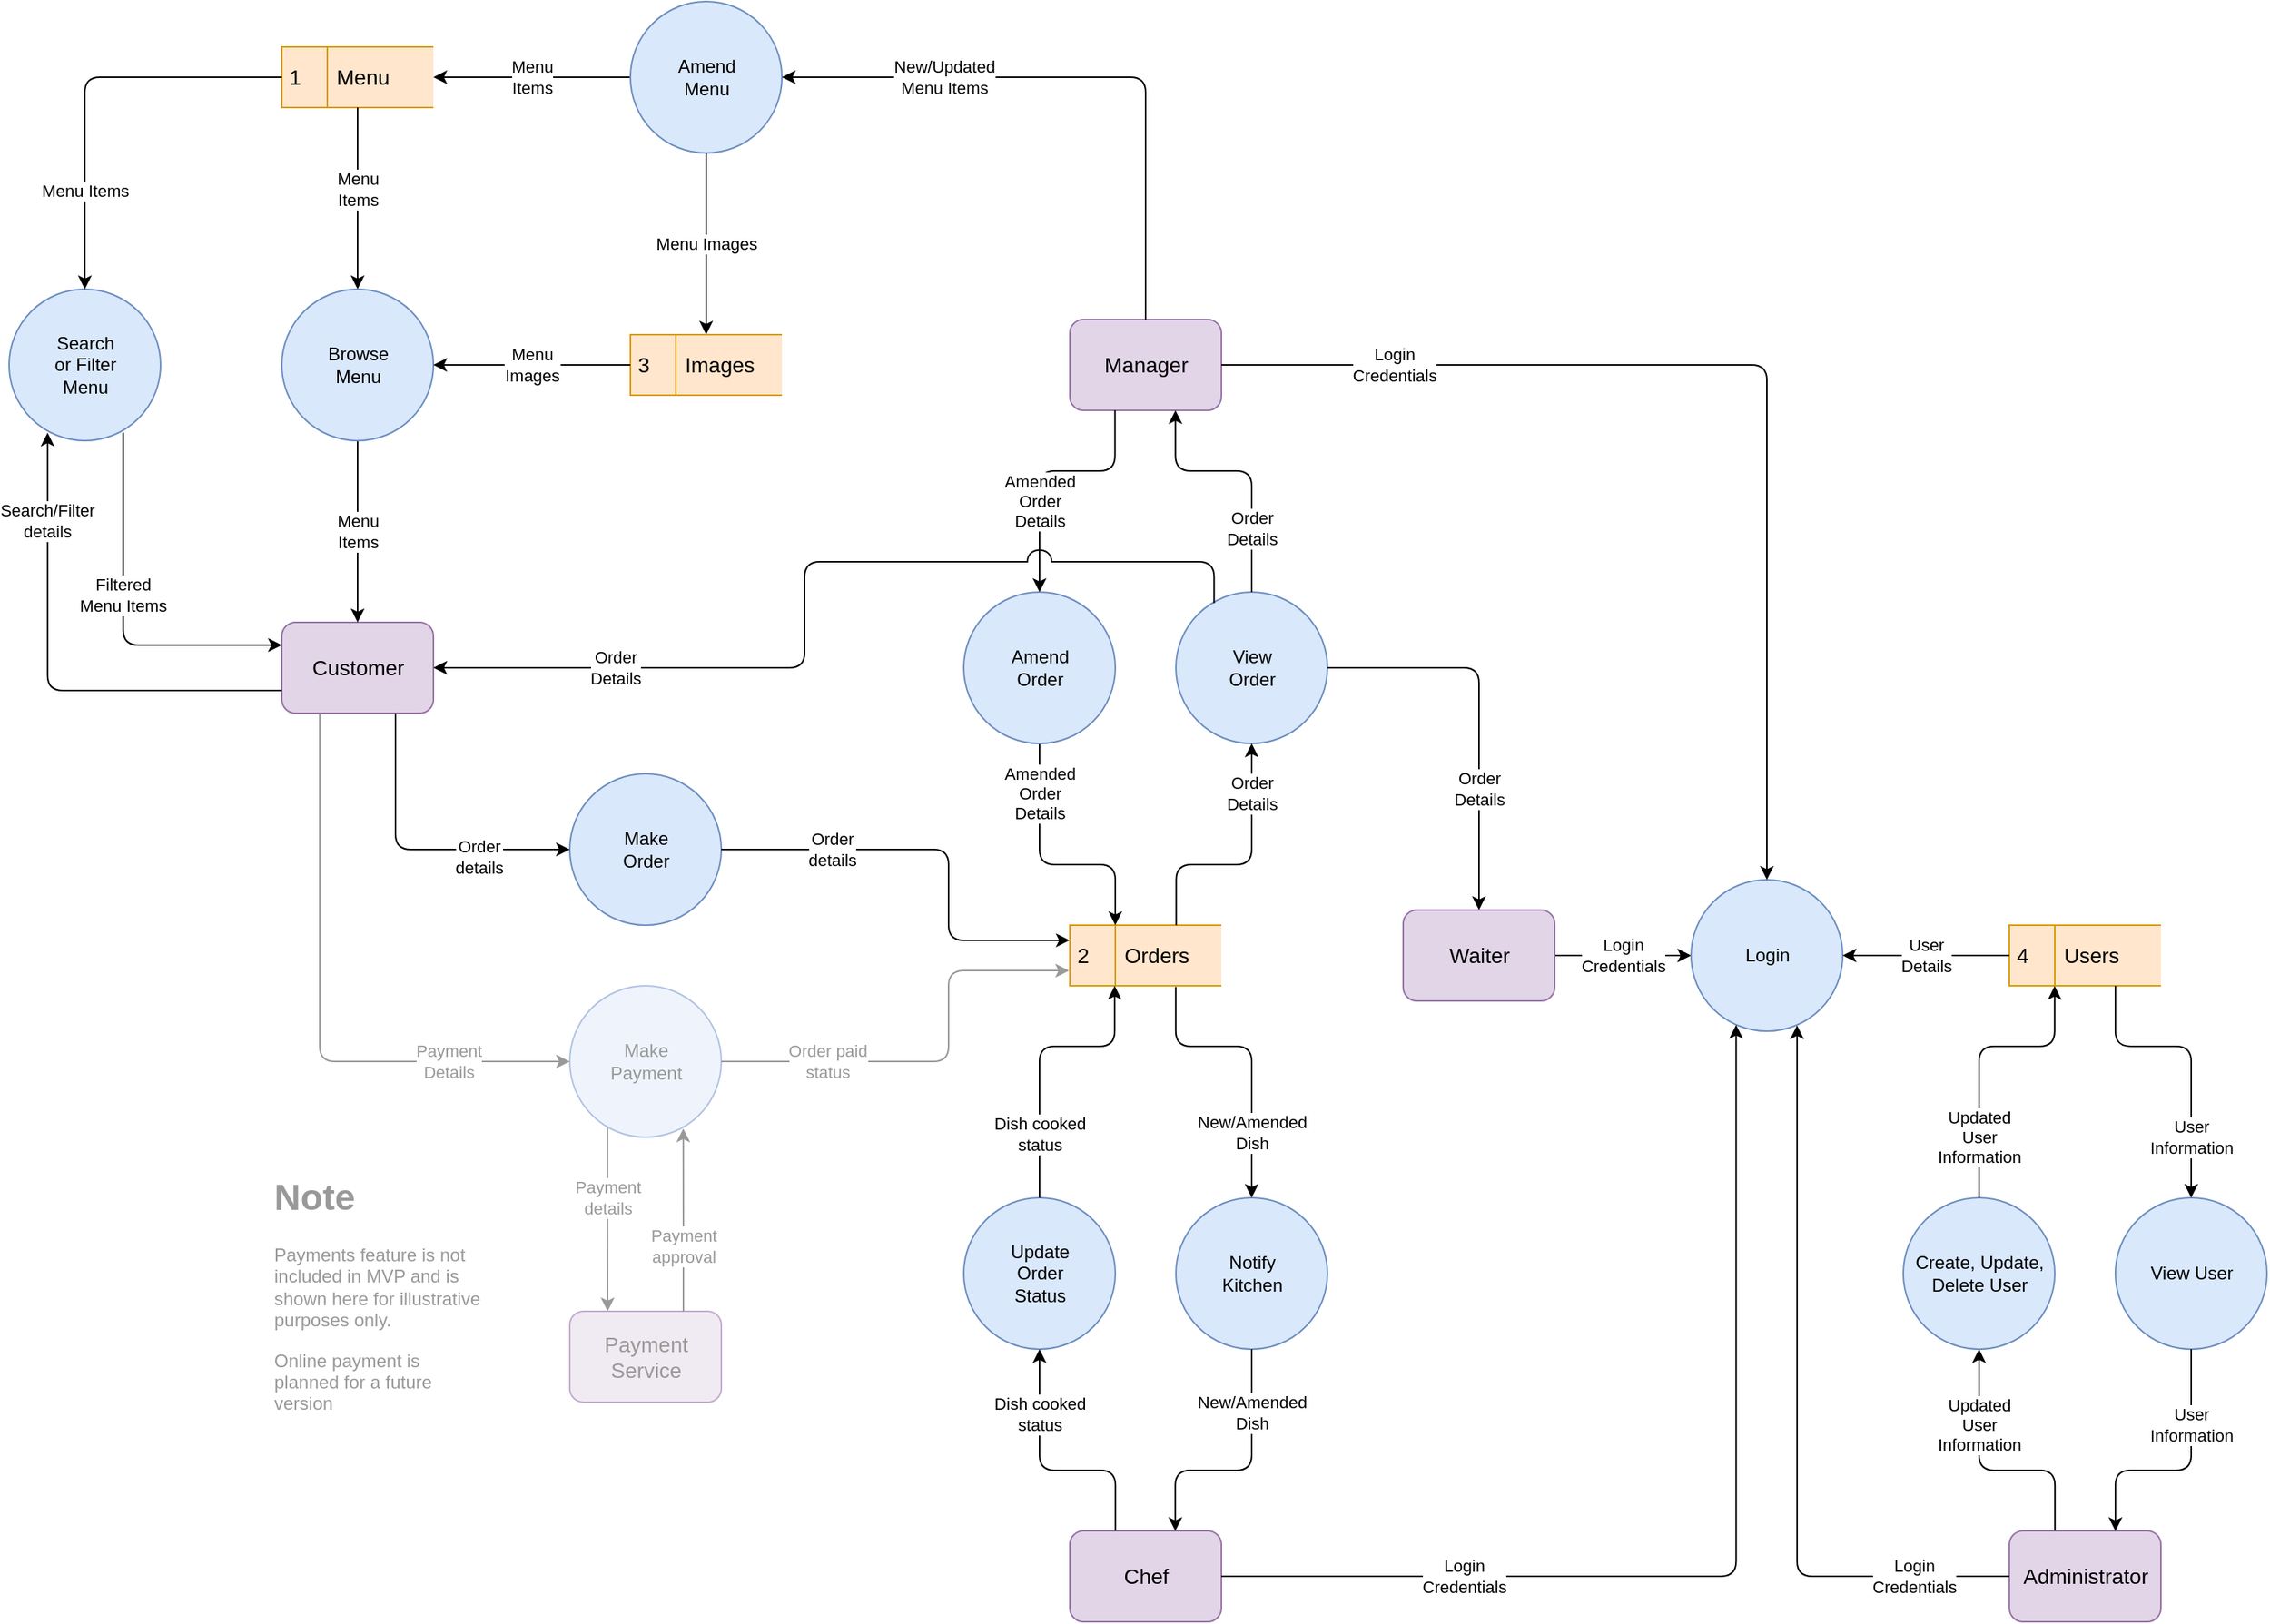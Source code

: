 <mxfile version="15.4.0" type="device"><diagram name="Page-1" id="5d7acffa-a066-3a61-03fe-96351882024d"><mxGraphModel dx="1854" dy="1960" grid="1" gridSize="10" guides="1" tooltips="1" connect="1" arrows="1" fold="1" page="1" pageScale="1" pageWidth="1100" pageHeight="850" background="#ffffff" math="0" shadow="0"><root><mxCell id="0"/><mxCell id="1" parent="0"/><mxCell id="YwOGGAXcr4PZfpzY4pG5-1" value="Make&lt;br&gt;Order" style="shape=ellipse;html=1;dashed=0;whitespace=wrap;aspect=fixed;perimeter=ellipsePerimeter;fillColor=#dae8fc;strokeColor=#6c8ebf;" parent="1" vertex="1"><mxGeometry x="450" y="590" width="100" height="100" as="geometry"/></mxCell><mxCell id="YwOGGAXcr4PZfpzY4pG5-2" value="1&lt;span style=&quot;white-space: pre; font-size: 14px;&quot;&gt;&#9;&lt;/span&gt;Menu" style="html=1;dashed=0;whitespace=wrap;shape=mxgraph.dfd.dataStoreID;align=left;spacingLeft=3;points=[[0,0],[0.5,0],[1,0],[0,0.5],[1,0.5],[0,1],[0.5,1],[1,1]];fillColor=#ffe6cc;strokeColor=#d79b00;fontSize=14;" parent="1" vertex="1"><mxGeometry x="260" y="110" width="100" height="40" as="geometry"/></mxCell><mxCell id="YwOGGAXcr4PZfpzY4pG5-4" value="Customer" style="html=1;dashed=0;whitespace=wrap;rounded=1;fillColor=#e1d5e7;strokeColor=#9673a6;fontSize=14;" parent="1" vertex="1"><mxGeometry x="260" y="490" width="100" height="60" as="geometry"/></mxCell><mxCell id="YwOGGAXcr4PZfpzY4pG5-3" value="Order&lt;br&gt;details" style="endArrow=classic;html=1;edgeStyle=orthogonalEdgeStyle;rounded=1;exitX=0.75;exitY=1;exitDx=0;exitDy=0;entryX=0;entryY=0.5;entryDx=0;entryDy=0;" parent="1" source="YwOGGAXcr4PZfpzY4pG5-4" target="YwOGGAXcr4PZfpzY4pG5-1" edge="1"><mxGeometry width="50" height="50" as="geometry"><mxPoint x="530" y="555" as="sourcePoint"/><mxPoint x="670" y="555" as="targetPoint"/><mxPoint x="-3" y="50" as="offset"/></mxGeometry></mxCell><mxCell id="YwOGGAXcr4PZfpzY4pG5-8" value="Menu&lt;br&gt;Items" style="endArrow=classic;html=1;edgeStyle=orthogonalEdgeStyle;rounded=1;entryX=0.5;entryY=0;entryDx=0;entryDy=0;exitX=0.5;exitY=1;exitDx=0;exitDy=0;" parent="1" source="6asITCiPZohLTqSB5WNT-7" target="YwOGGAXcr4PZfpzY4pG5-4" edge="1"><mxGeometry x="220" y="145" width="50" height="50" as="geometry"><mxPoint x="670" y="735" as="sourcePoint"/><mxPoint x="530" y="735" as="targetPoint"/></mxGeometry></mxCell><mxCell id="YwOGGAXcr4PZfpzY4pG5-10" value="Menu&lt;br&gt;Items" style="endArrow=classic;html=1;rounded=1;edgeStyle=orthogonalEdgeStyle;entryX=0.5;entryY=0;entryDx=0;entryDy=0;" parent="1" source="YwOGGAXcr4PZfpzY4pG5-2" target="6asITCiPZohLTqSB5WNT-7" edge="1"><mxGeometry x="-0.111" width="50" height="50" relative="1" as="geometry"><mxPoint x="530" y="180" as="sourcePoint"/><mxPoint x="530" y="490" as="targetPoint"/><mxPoint as="offset"/></mxGeometry></mxCell><mxCell id="YwOGGAXcr4PZfpzY4pG5-11" value="2&lt;span style=&quot;white-space: pre; font-size: 14px;&quot;&gt;&#9;&lt;/span&gt;Orders" style="html=1;dashed=0;whitespace=wrap;shape=mxgraph.dfd.dataStoreID;align=left;spacingLeft=3;points=[[0,0],[0.5,0],[1,0],[0,0.5],[1,0.5],[0,1],[0.5,1],[1,1]];fillColor=#ffe6cc;strokeColor=#d79b00;fontSize=14;" parent="1" vertex="1"><mxGeometry x="780" y="690" width="100" height="40" as="geometry"/></mxCell><mxCell id="YwOGGAXcr4PZfpzY4pG5-12" value="Order&lt;br&gt;details" style="endArrow=classic;html=1;rounded=1;edgeStyle=orthogonalEdgeStyle;entryX=-0.001;entryY=0.249;entryDx=0;entryDy=0;entryPerimeter=0;exitX=1;exitY=0.5;exitDx=0;exitDy=0;" parent="1" source="YwOGGAXcr4PZfpzY4pG5-1" target="YwOGGAXcr4PZfpzY4pG5-11" edge="1"><mxGeometry x="-0.5" width="50" height="50" relative="1" as="geometry"><mxPoint x="590" y="640" as="sourcePoint"/><mxPoint x="760" y="720" as="targetPoint"/><Array as="points"><mxPoint x="700" y="640"/><mxPoint x="700" y="700"/></Array><mxPoint as="offset"/></mxGeometry></mxCell><mxCell id="YwOGGAXcr4PZfpzY4pG5-13" value="Manager" style="html=1;dashed=0;whitespace=wrap;rounded=1;fillColor=#e1d5e7;strokeColor=#9673a6;fontSize=14;" parent="1" vertex="1"><mxGeometry x="780" y="290" width="100" height="60" as="geometry"/></mxCell><mxCell id="YwOGGAXcr4PZfpzY4pG5-14" value="Menu&lt;br&gt;Items" style="endArrow=classic;html=1;rounded=1;edgeStyle=orthogonalEdgeStyle;exitX=0;exitY=0.5;exitDx=0;exitDy=0;entryX=1;entryY=0.5;entryDx=0;entryDy=0;" parent="1" source="YwOGGAXcr4PZfpzY4pG5-15" target="YwOGGAXcr4PZfpzY4pG5-2" edge="1"><mxGeometry width="50" height="50" relative="1" as="geometry"><mxPoint x="310" y="40" as="sourcePoint"/><mxPoint x="310" y="80" as="targetPoint"/></mxGeometry></mxCell><mxCell id="YwOGGAXcr4PZfpzY4pG5-15" value="Amend&lt;br&gt;Menu" style="shape=ellipse;html=1;dashed=0;whitespace=wrap;aspect=fixed;perimeter=ellipsePerimeter;fillColor=#dae8fc;strokeColor=#6c8ebf;" parent="1" vertex="1"><mxGeometry x="490" y="80" width="100" height="100" as="geometry"/></mxCell><mxCell id="YwOGGAXcr4PZfpzY4pG5-16" value="New/Updated&lt;br&gt;Menu Items" style="endArrow=classic;html=1;rounded=1;edgeStyle=orthogonalEdgeStyle;entryX=1;entryY=0.5;entryDx=0;entryDy=0;exitX=0.5;exitY=0;exitDx=0;exitDy=0;" parent="1" source="YwOGGAXcr4PZfpzY4pG5-13" target="YwOGGAXcr4PZfpzY4pG5-15" edge="1"><mxGeometry x="0.467" width="50" height="50" relative="1" as="geometry"><mxPoint x="1420" y="-95" as="sourcePoint"/><mxPoint x="1050" y="-95" as="targetPoint"/><mxPoint as="offset"/></mxGeometry></mxCell><mxCell id="YwOGGAXcr4PZfpzY4pG5-17" value="Chef" style="html=1;dashed=0;whitespace=wrap;rounded=1;fillColor=#e1d5e7;strokeColor=#9673a6;fontSize=14;" parent="1" vertex="1"><mxGeometry x="780" y="1090" width="100" height="60" as="geometry"/></mxCell><mxCell id="YwOGGAXcr4PZfpzY4pG5-20" value="Notify&lt;br&gt;Kitchen" style="shape=ellipse;html=1;dashed=0;whitespace=wrap;aspect=fixed;perimeter=ellipsePerimeter;fillColor=#dae8fc;strokeColor=#6c8ebf;" parent="1" vertex="1"><mxGeometry x="850" y="870" width="100" height="100" as="geometry"/></mxCell><mxCell id="YwOGGAXcr4PZfpzY4pG5-28" value="New/Amended&lt;br&gt;Dish" style="endArrow=classic;html=1;edgeStyle=orthogonalEdgeStyle;rounded=1;entryX=0.5;entryY=0;entryDx=0;entryDy=0;exitX=0.699;exitY=1.02;exitDx=0;exitDy=0;exitPerimeter=0;" parent="1" source="YwOGGAXcr4PZfpzY4pG5-11" target="YwOGGAXcr4PZfpzY4pG5-20" edge="1"><mxGeometry width="50" height="50" as="geometry"><mxPoint x="880" y="740" as="sourcePoint"/><mxPoint x="1020" y="739.5" as="targetPoint"/><Array as="points"><mxPoint x="850" y="770"/><mxPoint x="900" y="770"/></Array><mxPoint x="25" y="27" as="offset"/></mxGeometry></mxCell><mxCell id="YwOGGAXcr4PZfpzY4pG5-29" value="Payment&lt;br&gt;details" style="endArrow=classic;html=1;edgeStyle=orthogonalEdgeStyle;rounded=1;entryX=0.25;entryY=0;entryDx=0;entryDy=0;exitX=0.249;exitY=0.93;exitDx=0;exitDy=0;exitPerimeter=0;fontColor=#999999;strokeColor=#999999;" parent="1" source="6asITCiPZohLTqSB5WNT-1" target="6asITCiPZohLTqSB5WNT-5" edge="1"><mxGeometry width="50" height="50" as="geometry"><mxPoint x="475" y="835" as="sourcePoint"/><mxPoint x="650" y="825" as="targetPoint"/><Array as="points"/><mxPoint y="-14" as="offset"/></mxGeometry></mxCell><mxCell id="YwOGGAXcr4PZfpzY4pG5-30" value="View&lt;br&gt;Order" style="shape=ellipse;html=1;dashed=0;whitespace=wrap;aspect=fixed;perimeter=ellipsePerimeter;fillColor=#dae8fc;strokeColor=#6c8ebf;" parent="1" vertex="1"><mxGeometry x="850" y="470" width="100" height="100" as="geometry"/></mxCell><mxCell id="YwOGGAXcr4PZfpzY4pG5-36" value="Amended&lt;br&gt;Order&lt;br&gt;Details" style="endArrow=classic;html=1;edgeStyle=orthogonalEdgeStyle;rounded=1;entryX=0.3;entryY=-0.001;entryDx=0;entryDy=0;exitX=0.5;exitY=1;exitDx=0;exitDy=0;entryPerimeter=0;" parent="1" source="6asITCiPZohLTqSB5WNT-18" target="YwOGGAXcr4PZfpzY4pG5-11" edge="1"><mxGeometry width="50" height="50" as="geometry"><mxPoint x="1720" y="160" as="sourcePoint"/><mxPoint x="1720" y="470" as="targetPoint"/><mxPoint x="-25" y="-27" as="offset"/><Array as="points"><mxPoint x="760" y="650"/><mxPoint x="810" y="650"/></Array></mxGeometry></mxCell><mxCell id="YwOGGAXcr4PZfpzY4pG5-42" value="Order&lt;br&gt;Details" style="endArrow=classic;html=1;edgeStyle=orthogonalEdgeStyle;rounded=1;entryX=0.5;entryY=1;entryDx=0;entryDy=0;exitX=0.702;exitY=-0.001;exitDx=0;exitDy=0;exitPerimeter=0;" parent="1" source="YwOGGAXcr4PZfpzY4pG5-11" target="YwOGGAXcr4PZfpzY4pG5-30" edge="1"><mxGeometry width="50" height="50" as="geometry"><mxPoint x="840" y="735" as="sourcePoint"/><mxPoint x="840" y="565" as="targetPoint"/><mxPoint x="25" y="-27" as="offset"/><Array as="points"><mxPoint x="850" y="650"/><mxPoint x="900" y="650"/></Array></mxGeometry></mxCell><mxCell id="6asITCiPZohLTqSB5WNT-1" value="Make&lt;br&gt;Payment" style="shape=ellipse;html=1;dashed=0;whitespace=wrap;aspect=fixed;perimeter=ellipsePerimeter;strokeColor=#B1C2E3;fillColor=#EFF4FC;fontColor=#999999;" parent="1" vertex="1"><mxGeometry x="450" y="730" width="100" height="100" as="geometry"/></mxCell><mxCell id="6asITCiPZohLTqSB5WNT-4" value="Order paid&lt;br&gt;status" style="endArrow=classic;html=1;rounded=1;edgeStyle=orthogonalEdgeStyle;exitX=1;exitY=0.5;exitDx=0;exitDy=0;strokeColor=#999999;fontColor=#999999;entryX=-0.005;entryY=0.751;entryDx=0;entryDy=0;entryPerimeter=0;" parent="1" source="6asITCiPZohLTqSB5WNT-1" target="YwOGGAXcr4PZfpzY4pG5-11" edge="1"><mxGeometry x="-0.516" width="50" height="50" relative="1" as="geometry"><mxPoint x="620" y="1020" as="sourcePoint"/><mxPoint x="720" y="730" as="targetPoint"/><Array as="points"><mxPoint x="700" y="780"/><mxPoint x="700" y="720"/></Array><mxPoint as="offset"/></mxGeometry></mxCell><mxCell id="6asITCiPZohLTqSB5WNT-5" value="Payment&lt;br style=&quot;font-size: 14px;&quot;&gt;Service" style="html=1;dashed=0;whitespace=wrap;rounded=1;fillColor=#F0EBF2;strokeColor=#C4ABCF;fontColor=#999999;fontSize=14;" parent="1" vertex="1"><mxGeometry x="450" y="945" width="100" height="60" as="geometry"/></mxCell><mxCell id="6asITCiPZohLTqSB5WNT-7" value="Browse&lt;br&gt;Menu" style="shape=ellipse;html=1;dashed=0;whitespace=wrap;aspect=fixed;perimeter=ellipsePerimeter;fillColor=#dae8fc;strokeColor=#6c8ebf;" parent="1" vertex="1"><mxGeometry x="260" y="270" width="100" height="100" as="geometry"/></mxCell><mxCell id="6asITCiPZohLTqSB5WNT-8" value="New/Amended&lt;br&gt;Dish" style="endArrow=classic;html=1;edgeStyle=orthogonalEdgeStyle;rounded=1;entryX=0.696;entryY=0.002;entryDx=0;entryDy=0;entryPerimeter=0;" parent="1" source="YwOGGAXcr4PZfpzY4pG5-20" target="YwOGGAXcr4PZfpzY4pG5-17" edge="1"><mxGeometry y="-25" width="50" height="50" as="geometry"><mxPoint x="1200" y="657" as="sourcePoint"/><mxPoint x="1440" y="563" as="targetPoint"/><mxPoint x="25" y="-18" as="offset"/><Array as="points"><mxPoint x="900" y="1050"/><mxPoint x="850" y="1050"/></Array></mxGeometry></mxCell><mxCell id="6asITCiPZohLTqSB5WNT-9" value="Update&lt;br&gt;Order&lt;br&gt;Status" style="shape=ellipse;html=1;dashed=0;whitespace=wrap;aspect=fixed;perimeter=ellipsePerimeter;fillColor=#dae8fc;strokeColor=#6c8ebf;" parent="1" vertex="1"><mxGeometry x="710" y="870" width="100" height="100" as="geometry"/></mxCell><mxCell id="6asITCiPZohLTqSB5WNT-10" value="Dish cooked&lt;br&gt;status" style="endArrow=classic;html=1;edgeStyle=orthogonalEdgeStyle;rounded=1;exitX=0.301;exitY=0;exitDx=0;exitDy=0;exitPerimeter=0;entryX=0.5;entryY=1;entryDx=0;entryDy=0;" parent="1" source="YwOGGAXcr4PZfpzY4pG5-17" target="6asITCiPZohLTqSB5WNT-9" edge="1"><mxGeometry y="-25" width="50" height="50" as="geometry"><mxPoint x="1200" y="865" as="sourcePoint"/><mxPoint x="1180" y="835" as="targetPoint"/><mxPoint x="-25" y="-17" as="offset"/><Array as="points"><mxPoint x="810" y="1050"/><mxPoint x="760" y="1050"/></Array></mxGeometry></mxCell><mxCell id="6asITCiPZohLTqSB5WNT-11" value="Dish cooked&lt;br&gt;status" style="endArrow=classic;html=1;edgeStyle=orthogonalEdgeStyle;rounded=1;entryX=0.296;entryY=1;entryDx=0;entryDy=0;entryPerimeter=0;exitX=0.5;exitY=0;exitDx=0;exitDy=0;" parent="1" source="6asITCiPZohLTqSB5WNT-9" target="YwOGGAXcr4PZfpzY4pG5-11" edge="1"><mxGeometry width="50" height="50" as="geometry"><mxPoint x="990" y="820" as="sourcePoint"/><mxPoint x="810" y="775" as="targetPoint"/><Array as="points"><mxPoint x="760" y="770"/><mxPoint x="810" y="770"/></Array><mxPoint x="-25" y="28" as="offset"/></mxGeometry></mxCell><mxCell id="6asITCiPZohLTqSB5WNT-12" value="Payment&lt;br&gt;Details" style="endArrow=classic;html=1;edgeStyle=orthogonalEdgeStyle;rounded=1;exitX=0.25;exitY=1;exitDx=0;exitDy=0;entryX=0;entryY=0.5;entryDx=0;entryDy=0;strokeColor=#999999;fontColor=#999999;" parent="1" source="YwOGGAXcr4PZfpzY4pG5-4" target="6asITCiPZohLTqSB5WNT-1" edge="1"><mxGeometry width="50" height="50" as="geometry"><mxPoint x="320" y="365" as="sourcePoint"/><mxPoint x="430" y="525" as="targetPoint"/><mxPoint x="2" y="115" as="offset"/></mxGeometry></mxCell><mxCell id="6asITCiPZohLTqSB5WNT-14" value="Payment&lt;br&gt;approval" style="endArrow=classic;html=1;rounded=1;edgeStyle=orthogonalEdgeStyle;exitX=0.75;exitY=0;exitDx=0;exitDy=0;entryX=0.749;entryY=0.943;entryDx=0;entryDy=0;entryPerimeter=0;fontColor=#999999;strokeColor=#999999;" parent="1" source="6asITCiPZohLTqSB5WNT-5" target="6asITCiPZohLTqSB5WNT-1" edge="1"><mxGeometry x="-0.255" width="50" height="50" relative="1" as="geometry"><mxPoint x="735" y="985" as="sourcePoint"/><mxPoint x="525" y="845" as="targetPoint"/><mxPoint y="2" as="offset"/></mxGeometry></mxCell><mxCell id="6asITCiPZohLTqSB5WNT-17" value="Menu Images" style="edgeStyle=orthogonalEdgeStyle;rounded=1;orthogonalLoop=1;jettySize=auto;html=1;" parent="1" source="YwOGGAXcr4PZfpzY4pG5-15" target="6asITCiPZohLTqSB5WNT-15" edge="1"><mxGeometry relative="1" as="geometry"/></mxCell><mxCell id="6asITCiPZohLTqSB5WNT-15" value="3&lt;span style=&quot;white-space: pre ; font-size: 14px&quot;&gt;&#9;&lt;/span&gt;Images" style="html=1;dashed=0;whitespace=wrap;shape=mxgraph.dfd.dataStoreID;align=left;spacingLeft=3;points=[[0,0],[0.5,0],[1,0],[0,0.5],[1,0.5],[0,1],[0.5,1],[1,1]];fillColor=#ffe6cc;strokeColor=#d79b00;fontSize=14;" parent="1" vertex="1"><mxGeometry x="490" y="300" width="100" height="40" as="geometry"/></mxCell><mxCell id="6asITCiPZohLTqSB5WNT-16" value="Menu&lt;br&gt;Images" style="endArrow=classic;html=1;rounded=1;edgeStyle=orthogonalEdgeStyle;exitX=0;exitY=0.5;exitDx=0;exitDy=0;entryX=1;entryY=0.5;entryDx=0;entryDy=0;" parent="1" source="6asITCiPZohLTqSB5WNT-15" target="6asITCiPZohLTqSB5WNT-7" edge="1"><mxGeometry width="50" height="50" relative="1" as="geometry"><mxPoint x="880" y="75.42" as="sourcePoint"/><mxPoint x="600" y="-80" as="targetPoint"/></mxGeometry></mxCell><mxCell id="6asITCiPZohLTqSB5WNT-18" value="Amend&lt;br&gt;Order" style="shape=ellipse;html=1;dashed=0;whitespace=wrap;aspect=fixed;perimeter=ellipsePerimeter;fillColor=#dae8fc;strokeColor=#6c8ebf;" parent="1" vertex="1"><mxGeometry x="710" y="470" width="100" height="100" as="geometry"/></mxCell><mxCell id="6asITCiPZohLTqSB5WNT-19" value="Amended&lt;br&gt;Order&lt;br&gt;Details" style="endArrow=classic;html=1;edgeStyle=orthogonalEdgeStyle;rounded=1;entryX=0.5;entryY=0;entryDx=0;entryDy=0;exitX=0.298;exitY=0.999;exitDx=0;exitDy=0;exitPerimeter=0;" parent="1" source="YwOGGAXcr4PZfpzY4pG5-13" target="6asITCiPZohLTqSB5WNT-18" edge="1"><mxGeometry width="50" height="50" as="geometry"><mxPoint x="770" y="585" as="sourcePoint"/><mxPoint x="820" y="764.96" as="targetPoint"/><mxPoint x="-25" as="offset"/><Array as="points"><mxPoint x="810" y="390"/><mxPoint x="760" y="390"/></Array></mxGeometry></mxCell><mxCell id="6asITCiPZohLTqSB5WNT-20" value="Order&lt;br&gt;Details" style="endArrow=classic;html=1;edgeStyle=orthogonalEdgeStyle;rounded=1;entryX=0.697;entryY=0.999;entryDx=0;entryDy=0;exitX=0.5;exitY=0;exitDx=0;exitDy=0;entryPerimeter=0;" parent="1" source="YwOGGAXcr4PZfpzY4pG5-30" target="YwOGGAXcr4PZfpzY4pG5-13" edge="1"><mxGeometry width="50" height="50" as="geometry"><mxPoint x="1000.03" y="544.96" as="sourcePoint"/><mxPoint x="1049.83" y="365" as="targetPoint"/><mxPoint x="25" y="18" as="offset"/><Array as="points"><mxPoint x="900" y="390"/><mxPoint x="850" y="390"/></Array></mxGeometry></mxCell><mxCell id="6asITCiPZohLTqSB5WNT-21" value="Search &lt;br&gt;or Filter&lt;br&gt;Menu" style="shape=ellipse;html=1;dashed=0;whitespace=wrap;aspect=fixed;perimeter=ellipsePerimeter;fillColor=#dae8fc;strokeColor=#6c8ebf;" parent="1" vertex="1"><mxGeometry x="80" y="270" width="100" height="100" as="geometry"/></mxCell><mxCell id="6asITCiPZohLTqSB5WNT-22" value="Search/Filter&lt;br&gt;details" style="endArrow=classic;html=1;rounded=1;edgeStyle=orthogonalEdgeStyle;exitX=0;exitY=0.75;exitDx=0;exitDy=0;entryX=0.254;entryY=0.947;entryDx=0;entryDy=0;entryPerimeter=0;" parent="1" source="YwOGGAXcr4PZfpzY4pG5-4" target="6asITCiPZohLTqSB5WNT-21" edge="1"><mxGeometry x="0.642" width="50" height="50" relative="1" as="geometry"><mxPoint x="60" y="705" as="sourcePoint"/><mxPoint x="110" y="655" as="targetPoint"/><mxPoint as="offset"/></mxGeometry></mxCell><mxCell id="6asITCiPZohLTqSB5WNT-23" value="Menu Items" style="endArrow=classic;html=1;rounded=1;edgeStyle=orthogonalEdgeStyle;entryX=0.5;entryY=0;entryDx=0;entryDy=0;exitX=0;exitY=0.5;exitDx=0;exitDy=0;" parent="1" source="YwOGGAXcr4PZfpzY4pG5-2" target="6asITCiPZohLTqSB5WNT-21" edge="1"><mxGeometry x="0.518" width="50" height="50" relative="1" as="geometry"><mxPoint x="320" y="160" as="sourcePoint"/><mxPoint x="320" y="280" as="targetPoint"/><mxPoint as="offset"/></mxGeometry></mxCell><mxCell id="6asITCiPZohLTqSB5WNT-24" value="Filtered&lt;br&gt;Menu Items" style="endArrow=classic;html=1;rounded=1;edgeStyle=orthogonalEdgeStyle;exitX=0.753;exitY=0.947;exitDx=0;exitDy=0;entryX=0;entryY=0.25;entryDx=0;entryDy=0;exitPerimeter=0;" parent="1" source="6asITCiPZohLTqSB5WNT-21" target="YwOGGAXcr4PZfpzY4pG5-4" edge="1"><mxGeometry x="-0.125" width="50" height="50" relative="1" as="geometry"><mxPoint x="180" y="495" as="sourcePoint"/><mxPoint x="230" y="445" as="targetPoint"/><Array as="points"><mxPoint x="155" y="505"/></Array><mxPoint as="offset"/></mxGeometry></mxCell><mxCell id="Yo9VrQ8xHGZE8LradNew-1" value="4&lt;span style=&quot;white-space: pre; font-size: 14px;&quot;&gt;&#9;&lt;/span&gt;Users" style="html=1;dashed=0;whitespace=wrap;shape=mxgraph.dfd.dataStoreID;align=left;spacingLeft=3;points=[[0,0],[0.5,0],[1,0],[0,0.5],[1,0.5],[0,1],[0.5,1],[1,1]];fillColor=#ffe6cc;strokeColor=#d79b00;fontSize=14;" vertex="1" parent="1"><mxGeometry x="1400" y="690" width="100" height="40" as="geometry"/></mxCell><mxCell id="Yo9VrQ8xHGZE8LradNew-3" value="Login&lt;br&gt;Credentials" style="edgeStyle=orthogonalEdgeStyle;rounded=1;orthogonalLoop=1;jettySize=auto;html=1;exitX=1;exitY=0.5;exitDx=0;exitDy=0;entryX=0;entryY=0.5;entryDx=0;entryDy=0;" edge="1" parent="1" source="Yo9VrQ8xHGZE8LradNew-15" target="Yo9VrQ8xHGZE8LradNew-5"><mxGeometry relative="1" as="geometry"><mxPoint x="1210" y="645" as="sourcePoint"/><mxPoint x="1150" y="315" as="targetPoint"/><mxPoint as="offset"/></mxGeometry></mxCell><mxCell id="Yo9VrQ8xHGZE8LradNew-5" value="Login" style="shape=ellipse;html=1;dashed=0;whitespace=wrap;aspect=fixed;perimeter=ellipsePerimeter;fillColor=#dae8fc;strokeColor=#6c8ebf;" vertex="1" parent="1"><mxGeometry x="1190" y="660" width="100" height="100" as="geometry"/></mxCell><mxCell id="Yo9VrQ8xHGZE8LradNew-6" value="Login&lt;br&gt;Credentials" style="edgeStyle=orthogonalEdgeStyle;rounded=1;orthogonalLoop=1;jettySize=auto;html=1;entryX=0.5;entryY=0;entryDx=0;entryDy=0;exitX=1;exitY=0.5;exitDx=0;exitDy=0;" edge="1" parent="1" source="YwOGGAXcr4PZfpzY4pG5-13" target="Yo9VrQ8xHGZE8LradNew-5"><mxGeometry x="-0.674" relative="1" as="geometry"><mxPoint x="980" y="405" as="sourcePoint"/><mxPoint x="980" y="235" as="targetPoint"/><mxPoint as="offset"/></mxGeometry></mxCell><mxCell id="Yo9VrQ8xHGZE8LradNew-7" value="User&lt;br&gt;Details" style="edgeStyle=orthogonalEdgeStyle;rounded=1;orthogonalLoop=1;jettySize=auto;html=1;entryX=1;entryY=0.5;entryDx=0;entryDy=0;" edge="1" parent="1" source="Yo9VrQ8xHGZE8LradNew-1" target="Yo9VrQ8xHGZE8LradNew-5"><mxGeometry relative="1" as="geometry"><mxPoint x="1280" y="710" as="sourcePoint"/><mxPoint x="1170.0" y="709.58" as="targetPoint"/></mxGeometry></mxCell><mxCell id="Yo9VrQ8xHGZE8LradNew-8" value="Administrator" style="html=1;dashed=0;whitespace=wrap;rounded=1;fillColor=#e1d5e7;strokeColor=#9673a6;fontSize=14;" vertex="1" parent="1"><mxGeometry x="1400" y="1090" width="100" height="60" as="geometry"/></mxCell><mxCell id="Yo9VrQ8xHGZE8LradNew-9" value="View User" style="shape=ellipse;html=1;dashed=0;whitespace=wrap;aspect=fixed;perimeter=ellipsePerimeter;fillColor=#dae8fc;strokeColor=#6c8ebf;" vertex="1" parent="1"><mxGeometry x="1470" y="870" width="100" height="100" as="geometry"/></mxCell><mxCell id="Yo9VrQ8xHGZE8LradNew-10" value="Create, Update,&lt;br&gt;Delete User" style="shape=ellipse;html=1;dashed=0;whitespace=wrap;aspect=fixed;perimeter=ellipsePerimeter;fillColor=#dae8fc;strokeColor=#6c8ebf;" vertex="1" parent="1"><mxGeometry x="1330" y="870" width="100" height="100" as="geometry"/></mxCell><mxCell id="Yo9VrQ8xHGZE8LradNew-11" value="User&lt;br&gt;Information" style="endArrow=classic;html=1;edgeStyle=orthogonalEdgeStyle;rounded=1;entryX=0.5;entryY=0;entryDx=0;entryDy=0;exitX=0.7;exitY=1.003;exitDx=0;exitDy=0;exitPerimeter=0;" edge="1" parent="1" source="Yo9VrQ8xHGZE8LradNew-1" target="Yo9VrQ8xHGZE8LradNew-9"><mxGeometry x="-160" width="50" height="50" as="geometry"><mxPoint x="1450" y="710" as="sourcePoint"/><mxPoint x="1640" y="550" as="targetPoint"/><Array as="points"><mxPoint x="1470" y="770"/><mxPoint x="1520" y="770"/></Array><mxPoint x="25" y="30" as="offset"/></mxGeometry></mxCell><mxCell id="Yo9VrQ8xHGZE8LradNew-12" value="User&lt;br&gt;Information" style="endArrow=classic;html=1;edgeStyle=orthogonalEdgeStyle;rounded=1;entryX=0.702;entryY=0.002;entryDx=0;entryDy=0;exitX=0.5;exitY=1;exitDx=0;exitDy=0;entryPerimeter=0;" edge="1" parent="1" source="Yo9VrQ8xHGZE8LradNew-9" target="Yo9VrQ8xHGZE8LradNew-8"><mxGeometry x="-160" width="50" height="50" as="geometry"><mxPoint x="1700" y="662.18" as="sourcePoint"/><mxPoint x="1845" y="610" as="targetPoint"/><Array as="points"><mxPoint x="1520" y="1050"/><mxPoint x="1470" y="1050"/><mxPoint x="1470" y="1090"/></Array><mxPoint x="25" y="-10" as="offset"/></mxGeometry></mxCell><mxCell id="Yo9VrQ8xHGZE8LradNew-13" value="Updated&lt;br&gt;User&lt;br&gt;Information" style="endArrow=classic;html=1;edgeStyle=orthogonalEdgeStyle;rounded=1;entryX=0.5;entryY=1;entryDx=0;entryDy=0;exitX=0.301;exitY=-0.002;exitDx=0;exitDy=0;exitPerimeter=0;" edge="1" parent="1" source="Yo9VrQ8xHGZE8LradNew-8" target="Yo9VrQ8xHGZE8LradNew-10"><mxGeometry x="-160" width="50" height="50" as="geometry"><mxPoint x="1700" y="677.5" as="sourcePoint"/><mxPoint x="1870" y="720" as="targetPoint"/><Array as="points"><mxPoint x="1430" y="1050"/><mxPoint x="1380" y="1050"/></Array><mxPoint x="-25" y="-10" as="offset"/></mxGeometry></mxCell><mxCell id="Yo9VrQ8xHGZE8LradNew-14" value="Updated&lt;br&gt;User&lt;br&gt;Information" style="endArrow=classic;html=1;edgeStyle=orthogonalEdgeStyle;rounded=1;exitX=0.5;exitY=0;exitDx=0;exitDy=0;entryX=0.299;entryY=1.003;entryDx=0;entryDy=0;entryPerimeter=0;" edge="1" parent="1" source="Yo9VrQ8xHGZE8LradNew-10" target="Yo9VrQ8xHGZE8LradNew-1"><mxGeometry x="-160" width="50" height="50" as="geometry"><mxPoint x="1870" y="780" as="sourcePoint"/><mxPoint x="1440" y="770" as="targetPoint"/><Array as="points"><mxPoint x="1380" y="770"/><mxPoint x="1430" y="770"/></Array><mxPoint x="-25" y="30" as="offset"/></mxGeometry></mxCell><mxCell id="Yo9VrQ8xHGZE8LradNew-15" value="Waiter" style="html=1;dashed=0;whitespace=wrap;rounded=1;fillColor=#e1d5e7;strokeColor=#9673a6;fontSize=14;" vertex="1" parent="1"><mxGeometry x="1000" y="680" width="100" height="60" as="geometry"/></mxCell><mxCell id="Yo9VrQ8xHGZE8LradNew-18" value="Order&lt;br&gt;Details" style="endArrow=classic;html=1;edgeStyle=orthogonalEdgeStyle;rounded=1;exitX=1;exitY=0.5;exitDx=0;exitDy=0;" edge="1" source="YwOGGAXcr4PZfpzY4pG5-30" parent="1" target="Yo9VrQ8xHGZE8LradNew-15"><mxGeometry width="50" height="50" as="geometry"><mxPoint x="910" y="710" as="sourcePoint"/><mxPoint x="909.8" y="535" as="targetPoint"/><mxPoint x="50" as="offset"/></mxGeometry></mxCell><mxCell id="Yo9VrQ8xHGZE8LradNew-19" value="Login&lt;br&gt;Credentials" style="edgeStyle=orthogonalEdgeStyle;rounded=1;orthogonalLoop=1;jettySize=auto;html=1;exitX=1;exitY=0.5;exitDx=0;exitDy=0;entryX=0.297;entryY=0.958;entryDx=0;entryDy=0;entryPerimeter=0;" edge="1" parent="1" source="YwOGGAXcr4PZfpzY4pG5-17" target="Yo9VrQ8xHGZE8LradNew-5"><mxGeometry x="-0.545" relative="1" as="geometry"><mxPoint x="1220" y="720" as="sourcePoint"/><mxPoint x="1360" y="355" as="targetPoint"/><mxPoint as="offset"/></mxGeometry></mxCell><mxCell id="Yo9VrQ8xHGZE8LradNew-20" value="Login&lt;br&gt;Credentials" style="edgeStyle=orthogonalEdgeStyle;rounded=1;orthogonalLoop=1;jettySize=auto;html=1;exitX=0;exitY=0.5;exitDx=0;exitDy=0;entryX=0.699;entryY=0.961;entryDx=0;entryDy=0;entryPerimeter=0;" edge="1" parent="1" source="Yo9VrQ8xHGZE8LradNew-8" target="Yo9VrQ8xHGZE8LradNew-5"><mxGeometry x="-0.748" relative="1" as="geometry"><mxPoint x="1070" y="720" as="sourcePoint"/><mxPoint x="1220" y="339" as="targetPoint"/><mxPoint as="offset"/></mxGeometry></mxCell><mxCell id="Yo9VrQ8xHGZE8LradNew-22" value="&lt;h1&gt;Note&lt;/h1&gt;&lt;p&gt;Payments feature is not included in MVP and is shown here for illustrative purposes only.&lt;/p&gt;&lt;p&gt;Online payment is planned for a future version&lt;/p&gt;" style="text;html=1;strokeColor=none;fillColor=none;spacing=5;spacingTop=-20;whiteSpace=wrap;overflow=hidden;rounded=0;fontColor=#999999;" vertex="1" parent="1"><mxGeometry x="250" y="850" width="150" height="160" as="geometry"/></mxCell><mxCell id="Yo9VrQ8xHGZE8LradNew-23" value="Order&lt;br&gt;Details" style="endArrow=classic;html=1;edgeStyle=orthogonalEdgeStyle;rounded=1;entryX=1;entryY=0.5;entryDx=0;entryDy=0;exitX=0.252;exitY=0.073;exitDx=0;exitDy=0;exitPerimeter=0;jumpStyle=arc;jumpSize=16;" edge="1" parent="1" source="YwOGGAXcr4PZfpzY4pG5-30" target="YwOGGAXcr4PZfpzY4pG5-4"><mxGeometry width="50" height="50" as="geometry"><mxPoint x="850" y="450" as="sourcePoint"/><mxPoint x="560.034" y="570" as="targetPoint"/><mxPoint x="-138" y="21" as="offset"/><Array as="points"><mxPoint x="875" y="450"/><mxPoint x="605" y="450"/><mxPoint x="605" y="520"/></Array></mxGeometry></mxCell></root></mxGraphModel></diagram></mxfile>